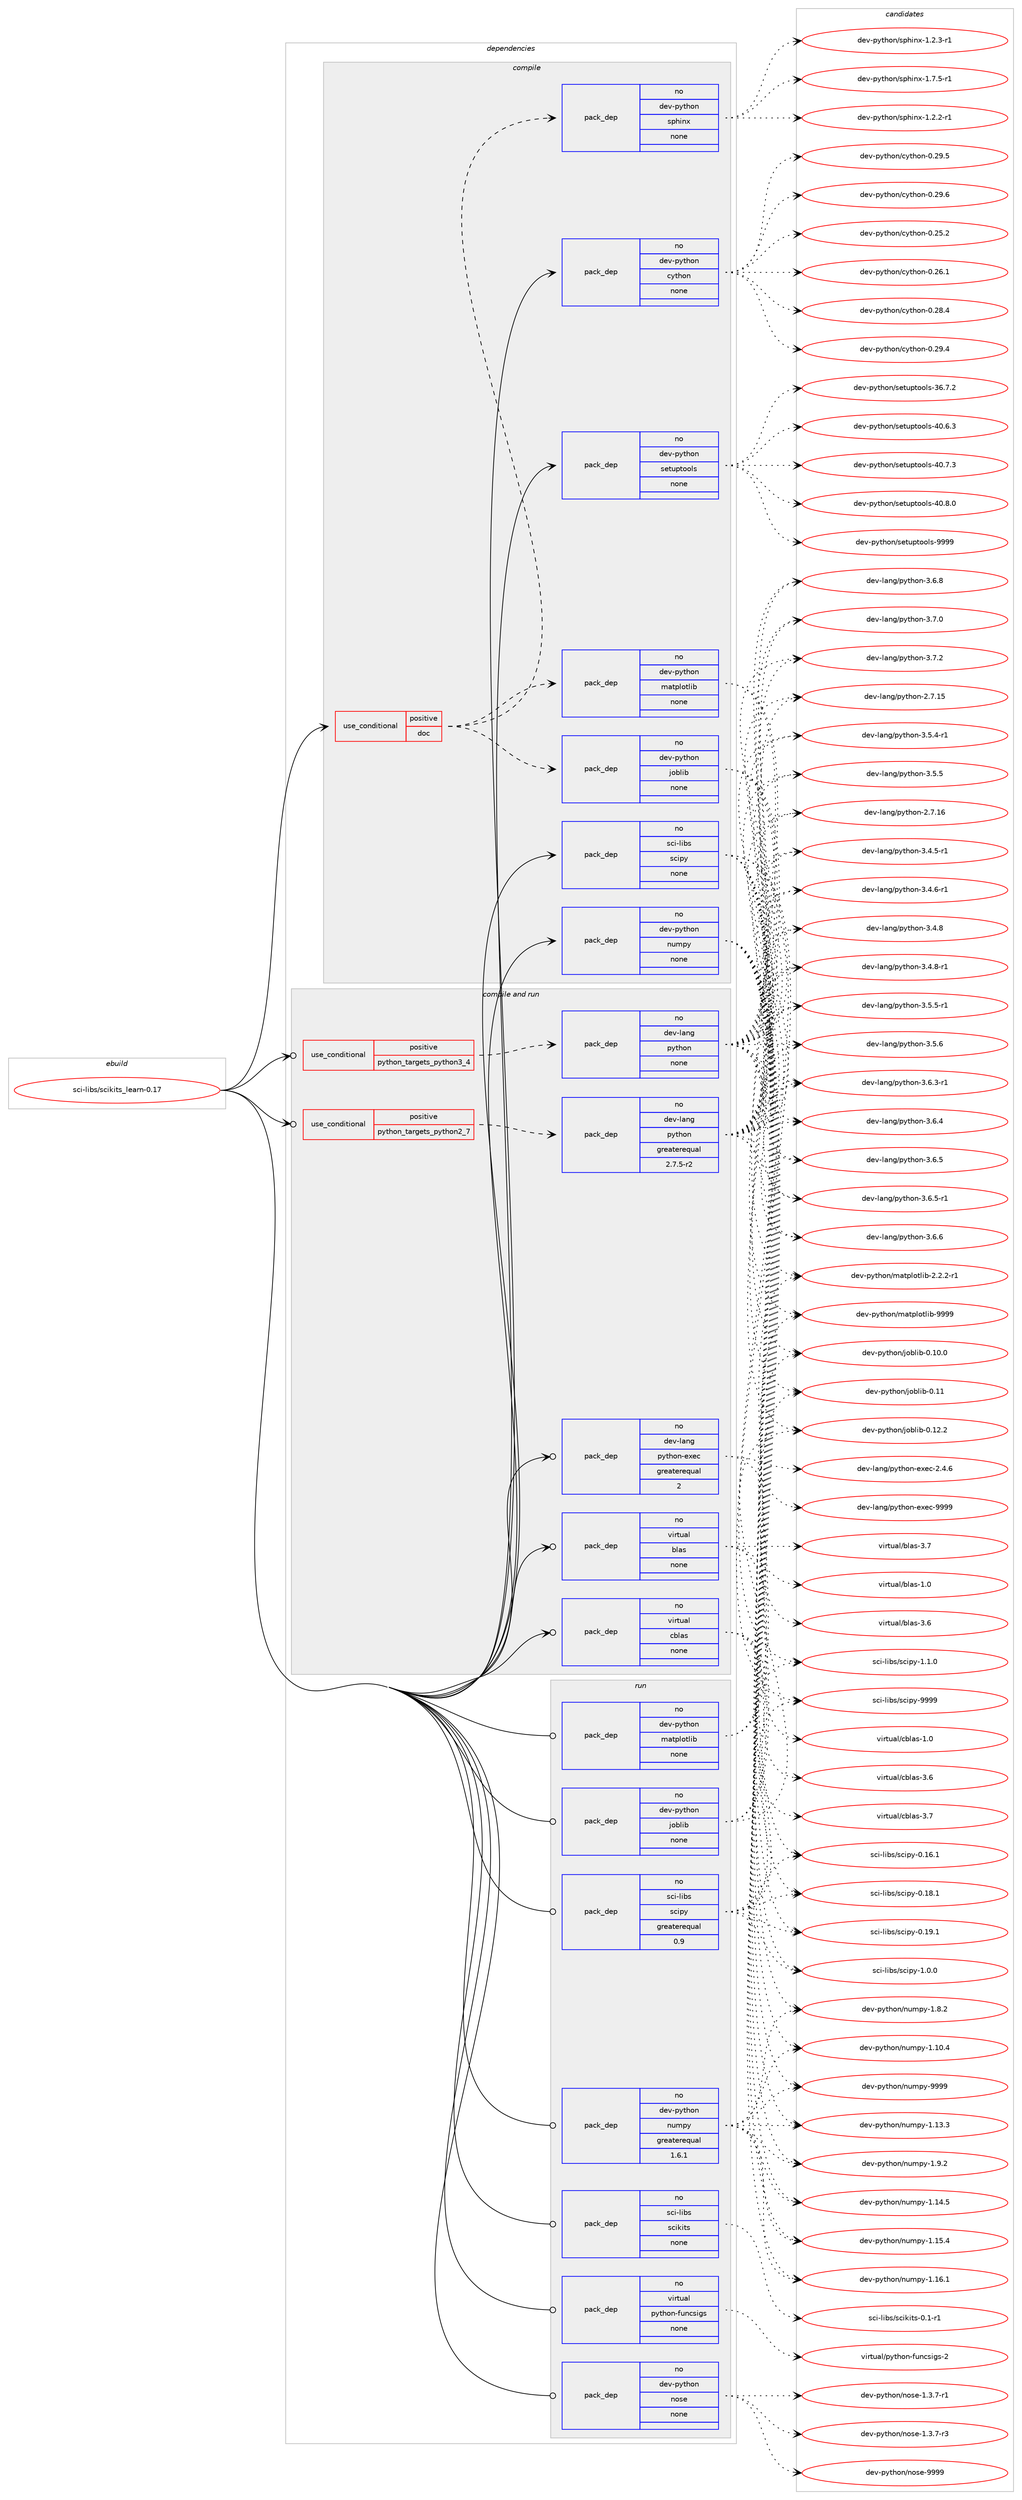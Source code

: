 digraph prolog {

# *************
# Graph options
# *************

newrank=true;
concentrate=true;
compound=true;
graph [rankdir=LR,fontname=Helvetica,fontsize=10,ranksep=1.5];#, ranksep=2.5, nodesep=0.2];
edge  [arrowhead=vee];
node  [fontname=Helvetica,fontsize=10];

# **********
# The ebuild
# **********

subgraph cluster_leftcol {
color=gray;
rank=same;
label=<<i>ebuild</i>>;
id [label="sci-libs/scikits_learn-0.17", color=red, width=4, href="../sci-libs/scikits_learn-0.17.svg"];
}

# ****************
# The dependencies
# ****************

subgraph cluster_midcol {
color=gray;
label=<<i>dependencies</i>>;
subgraph cluster_compile {
fillcolor="#eeeeee";
style=filled;
label=<<i>compile</i>>;
subgraph cond454037 {
dependency1696061 [label=<<TABLE BORDER="0" CELLBORDER="1" CELLSPACING="0" CELLPADDING="4"><TR><TD ROWSPAN="3" CELLPADDING="10">use_conditional</TD></TR><TR><TD>positive</TD></TR><TR><TD>doc</TD></TR></TABLE>>, shape=none, color=red];
subgraph pack1214216 {
dependency1696062 [label=<<TABLE BORDER="0" CELLBORDER="1" CELLSPACING="0" CELLPADDING="4" WIDTH="220"><TR><TD ROWSPAN="6" CELLPADDING="30">pack_dep</TD></TR><TR><TD WIDTH="110">no</TD></TR><TR><TD>dev-python</TD></TR><TR><TD>joblib</TD></TR><TR><TD>none</TD></TR><TR><TD></TD></TR></TABLE>>, shape=none, color=blue];
}
dependency1696061:e -> dependency1696062:w [weight=20,style="dashed",arrowhead="vee"];
subgraph pack1214217 {
dependency1696063 [label=<<TABLE BORDER="0" CELLBORDER="1" CELLSPACING="0" CELLPADDING="4" WIDTH="220"><TR><TD ROWSPAN="6" CELLPADDING="30">pack_dep</TD></TR><TR><TD WIDTH="110">no</TD></TR><TR><TD>dev-python</TD></TR><TR><TD>matplotlib</TD></TR><TR><TD>none</TD></TR><TR><TD></TD></TR></TABLE>>, shape=none, color=blue];
}
dependency1696061:e -> dependency1696063:w [weight=20,style="dashed",arrowhead="vee"];
subgraph pack1214218 {
dependency1696064 [label=<<TABLE BORDER="0" CELLBORDER="1" CELLSPACING="0" CELLPADDING="4" WIDTH="220"><TR><TD ROWSPAN="6" CELLPADDING="30">pack_dep</TD></TR><TR><TD WIDTH="110">no</TD></TR><TR><TD>dev-python</TD></TR><TR><TD>sphinx</TD></TR><TR><TD>none</TD></TR><TR><TD></TD></TR></TABLE>>, shape=none, color=blue];
}
dependency1696061:e -> dependency1696064:w [weight=20,style="dashed",arrowhead="vee"];
}
id:e -> dependency1696061:w [weight=20,style="solid",arrowhead="vee"];
subgraph pack1214219 {
dependency1696065 [label=<<TABLE BORDER="0" CELLBORDER="1" CELLSPACING="0" CELLPADDING="4" WIDTH="220"><TR><TD ROWSPAN="6" CELLPADDING="30">pack_dep</TD></TR><TR><TD WIDTH="110">no</TD></TR><TR><TD>dev-python</TD></TR><TR><TD>cython</TD></TR><TR><TD>none</TD></TR><TR><TD></TD></TR></TABLE>>, shape=none, color=blue];
}
id:e -> dependency1696065:w [weight=20,style="solid",arrowhead="vee"];
subgraph pack1214220 {
dependency1696066 [label=<<TABLE BORDER="0" CELLBORDER="1" CELLSPACING="0" CELLPADDING="4" WIDTH="220"><TR><TD ROWSPAN="6" CELLPADDING="30">pack_dep</TD></TR><TR><TD WIDTH="110">no</TD></TR><TR><TD>dev-python</TD></TR><TR><TD>numpy</TD></TR><TR><TD>none</TD></TR><TR><TD></TD></TR></TABLE>>, shape=none, color=blue];
}
id:e -> dependency1696066:w [weight=20,style="solid",arrowhead="vee"];
subgraph pack1214221 {
dependency1696067 [label=<<TABLE BORDER="0" CELLBORDER="1" CELLSPACING="0" CELLPADDING="4" WIDTH="220"><TR><TD ROWSPAN="6" CELLPADDING="30">pack_dep</TD></TR><TR><TD WIDTH="110">no</TD></TR><TR><TD>dev-python</TD></TR><TR><TD>setuptools</TD></TR><TR><TD>none</TD></TR><TR><TD></TD></TR></TABLE>>, shape=none, color=blue];
}
id:e -> dependency1696067:w [weight=20,style="solid",arrowhead="vee"];
subgraph pack1214222 {
dependency1696068 [label=<<TABLE BORDER="0" CELLBORDER="1" CELLSPACING="0" CELLPADDING="4" WIDTH="220"><TR><TD ROWSPAN="6" CELLPADDING="30">pack_dep</TD></TR><TR><TD WIDTH="110">no</TD></TR><TR><TD>sci-libs</TD></TR><TR><TD>scipy</TD></TR><TR><TD>none</TD></TR><TR><TD></TD></TR></TABLE>>, shape=none, color=blue];
}
id:e -> dependency1696068:w [weight=20,style="solid",arrowhead="vee"];
}
subgraph cluster_compileandrun {
fillcolor="#eeeeee";
style=filled;
label=<<i>compile and run</i>>;
subgraph cond454038 {
dependency1696069 [label=<<TABLE BORDER="0" CELLBORDER="1" CELLSPACING="0" CELLPADDING="4"><TR><TD ROWSPAN="3" CELLPADDING="10">use_conditional</TD></TR><TR><TD>positive</TD></TR><TR><TD>python_targets_python2_7</TD></TR></TABLE>>, shape=none, color=red];
subgraph pack1214223 {
dependency1696070 [label=<<TABLE BORDER="0" CELLBORDER="1" CELLSPACING="0" CELLPADDING="4" WIDTH="220"><TR><TD ROWSPAN="6" CELLPADDING="30">pack_dep</TD></TR><TR><TD WIDTH="110">no</TD></TR><TR><TD>dev-lang</TD></TR><TR><TD>python</TD></TR><TR><TD>greaterequal</TD></TR><TR><TD>2.7.5-r2</TD></TR></TABLE>>, shape=none, color=blue];
}
dependency1696069:e -> dependency1696070:w [weight=20,style="dashed",arrowhead="vee"];
}
id:e -> dependency1696069:w [weight=20,style="solid",arrowhead="odotvee"];
subgraph cond454039 {
dependency1696071 [label=<<TABLE BORDER="0" CELLBORDER="1" CELLSPACING="0" CELLPADDING="4"><TR><TD ROWSPAN="3" CELLPADDING="10">use_conditional</TD></TR><TR><TD>positive</TD></TR><TR><TD>python_targets_python3_4</TD></TR></TABLE>>, shape=none, color=red];
subgraph pack1214224 {
dependency1696072 [label=<<TABLE BORDER="0" CELLBORDER="1" CELLSPACING="0" CELLPADDING="4" WIDTH="220"><TR><TD ROWSPAN="6" CELLPADDING="30">pack_dep</TD></TR><TR><TD WIDTH="110">no</TD></TR><TR><TD>dev-lang</TD></TR><TR><TD>python</TD></TR><TR><TD>none</TD></TR><TR><TD></TD></TR></TABLE>>, shape=none, color=blue];
}
dependency1696071:e -> dependency1696072:w [weight=20,style="dashed",arrowhead="vee"];
}
id:e -> dependency1696071:w [weight=20,style="solid",arrowhead="odotvee"];
subgraph pack1214225 {
dependency1696073 [label=<<TABLE BORDER="0" CELLBORDER="1" CELLSPACING="0" CELLPADDING="4" WIDTH="220"><TR><TD ROWSPAN="6" CELLPADDING="30">pack_dep</TD></TR><TR><TD WIDTH="110">no</TD></TR><TR><TD>dev-lang</TD></TR><TR><TD>python-exec</TD></TR><TR><TD>greaterequal</TD></TR><TR><TD>2</TD></TR></TABLE>>, shape=none, color=blue];
}
id:e -> dependency1696073:w [weight=20,style="solid",arrowhead="odotvee"];
subgraph pack1214226 {
dependency1696074 [label=<<TABLE BORDER="0" CELLBORDER="1" CELLSPACING="0" CELLPADDING="4" WIDTH="220"><TR><TD ROWSPAN="6" CELLPADDING="30">pack_dep</TD></TR><TR><TD WIDTH="110">no</TD></TR><TR><TD>virtual</TD></TR><TR><TD>blas</TD></TR><TR><TD>none</TD></TR><TR><TD></TD></TR></TABLE>>, shape=none, color=blue];
}
id:e -> dependency1696074:w [weight=20,style="solid",arrowhead="odotvee"];
subgraph pack1214227 {
dependency1696075 [label=<<TABLE BORDER="0" CELLBORDER="1" CELLSPACING="0" CELLPADDING="4" WIDTH="220"><TR><TD ROWSPAN="6" CELLPADDING="30">pack_dep</TD></TR><TR><TD WIDTH="110">no</TD></TR><TR><TD>virtual</TD></TR><TR><TD>cblas</TD></TR><TR><TD>none</TD></TR><TR><TD></TD></TR></TABLE>>, shape=none, color=blue];
}
id:e -> dependency1696075:w [weight=20,style="solid",arrowhead="odotvee"];
}
subgraph cluster_run {
fillcolor="#eeeeee";
style=filled;
label=<<i>run</i>>;
subgraph pack1214228 {
dependency1696076 [label=<<TABLE BORDER="0" CELLBORDER="1" CELLSPACING="0" CELLPADDING="4" WIDTH="220"><TR><TD ROWSPAN="6" CELLPADDING="30">pack_dep</TD></TR><TR><TD WIDTH="110">no</TD></TR><TR><TD>dev-python</TD></TR><TR><TD>joblib</TD></TR><TR><TD>none</TD></TR><TR><TD></TD></TR></TABLE>>, shape=none, color=blue];
}
id:e -> dependency1696076:w [weight=20,style="solid",arrowhead="odot"];
subgraph pack1214229 {
dependency1696077 [label=<<TABLE BORDER="0" CELLBORDER="1" CELLSPACING="0" CELLPADDING="4" WIDTH="220"><TR><TD ROWSPAN="6" CELLPADDING="30">pack_dep</TD></TR><TR><TD WIDTH="110">no</TD></TR><TR><TD>dev-python</TD></TR><TR><TD>matplotlib</TD></TR><TR><TD>none</TD></TR><TR><TD></TD></TR></TABLE>>, shape=none, color=blue];
}
id:e -> dependency1696077:w [weight=20,style="solid",arrowhead="odot"];
subgraph pack1214230 {
dependency1696078 [label=<<TABLE BORDER="0" CELLBORDER="1" CELLSPACING="0" CELLPADDING="4" WIDTH="220"><TR><TD ROWSPAN="6" CELLPADDING="30">pack_dep</TD></TR><TR><TD WIDTH="110">no</TD></TR><TR><TD>dev-python</TD></TR><TR><TD>nose</TD></TR><TR><TD>none</TD></TR><TR><TD></TD></TR></TABLE>>, shape=none, color=blue];
}
id:e -> dependency1696078:w [weight=20,style="solid",arrowhead="odot"];
subgraph pack1214231 {
dependency1696079 [label=<<TABLE BORDER="0" CELLBORDER="1" CELLSPACING="0" CELLPADDING="4" WIDTH="220"><TR><TD ROWSPAN="6" CELLPADDING="30">pack_dep</TD></TR><TR><TD WIDTH="110">no</TD></TR><TR><TD>dev-python</TD></TR><TR><TD>numpy</TD></TR><TR><TD>greaterequal</TD></TR><TR><TD>1.6.1</TD></TR></TABLE>>, shape=none, color=blue];
}
id:e -> dependency1696079:w [weight=20,style="solid",arrowhead="odot"];
subgraph pack1214232 {
dependency1696080 [label=<<TABLE BORDER="0" CELLBORDER="1" CELLSPACING="0" CELLPADDING="4" WIDTH="220"><TR><TD ROWSPAN="6" CELLPADDING="30">pack_dep</TD></TR><TR><TD WIDTH="110">no</TD></TR><TR><TD>sci-libs</TD></TR><TR><TD>scikits</TD></TR><TR><TD>none</TD></TR><TR><TD></TD></TR></TABLE>>, shape=none, color=blue];
}
id:e -> dependency1696080:w [weight=20,style="solid",arrowhead="odot"];
subgraph pack1214233 {
dependency1696081 [label=<<TABLE BORDER="0" CELLBORDER="1" CELLSPACING="0" CELLPADDING="4" WIDTH="220"><TR><TD ROWSPAN="6" CELLPADDING="30">pack_dep</TD></TR><TR><TD WIDTH="110">no</TD></TR><TR><TD>sci-libs</TD></TR><TR><TD>scipy</TD></TR><TR><TD>greaterequal</TD></TR><TR><TD>0.9</TD></TR></TABLE>>, shape=none, color=blue];
}
id:e -> dependency1696081:w [weight=20,style="solid",arrowhead="odot"];
subgraph pack1214234 {
dependency1696082 [label=<<TABLE BORDER="0" CELLBORDER="1" CELLSPACING="0" CELLPADDING="4" WIDTH="220"><TR><TD ROWSPAN="6" CELLPADDING="30">pack_dep</TD></TR><TR><TD WIDTH="110">no</TD></TR><TR><TD>virtual</TD></TR><TR><TD>python-funcsigs</TD></TR><TR><TD>none</TD></TR><TR><TD></TD></TR></TABLE>>, shape=none, color=blue];
}
id:e -> dependency1696082:w [weight=20,style="solid",arrowhead="odot"];
}
}

# **************
# The candidates
# **************

subgraph cluster_choices {
rank=same;
color=gray;
label=<<i>candidates</i>>;

subgraph choice1214216 {
color=black;
nodesep=1;
choice1001011184511212111610411111047106111981081059845484649484648 [label="dev-python/joblib-0.10.0", color=red, width=4,href="../dev-python/joblib-0.10.0.svg"];
choice100101118451121211161041111104710611198108105984548464949 [label="dev-python/joblib-0.11", color=red, width=4,href="../dev-python/joblib-0.11.svg"];
choice1001011184511212111610411111047106111981081059845484649504650 [label="dev-python/joblib-0.12.2", color=red, width=4,href="../dev-python/joblib-0.12.2.svg"];
dependency1696062:e -> choice1001011184511212111610411111047106111981081059845484649484648:w [style=dotted,weight="100"];
dependency1696062:e -> choice100101118451121211161041111104710611198108105984548464949:w [style=dotted,weight="100"];
dependency1696062:e -> choice1001011184511212111610411111047106111981081059845484649504650:w [style=dotted,weight="100"];
}
subgraph choice1214217 {
color=black;
nodesep=1;
choice100101118451121211161041111104710997116112108111116108105984550465046504511449 [label="dev-python/matplotlib-2.2.2-r1", color=red, width=4,href="../dev-python/matplotlib-2.2.2-r1.svg"];
choice100101118451121211161041111104710997116112108111116108105984557575757 [label="dev-python/matplotlib-9999", color=red, width=4,href="../dev-python/matplotlib-9999.svg"];
dependency1696063:e -> choice100101118451121211161041111104710997116112108111116108105984550465046504511449:w [style=dotted,weight="100"];
dependency1696063:e -> choice100101118451121211161041111104710997116112108111116108105984557575757:w [style=dotted,weight="100"];
}
subgraph choice1214218 {
color=black;
nodesep=1;
choice10010111845112121116104111110471151121041051101204549465046504511449 [label="dev-python/sphinx-1.2.2-r1", color=red, width=4,href="../dev-python/sphinx-1.2.2-r1.svg"];
choice10010111845112121116104111110471151121041051101204549465046514511449 [label="dev-python/sphinx-1.2.3-r1", color=red, width=4,href="../dev-python/sphinx-1.2.3-r1.svg"];
choice10010111845112121116104111110471151121041051101204549465546534511449 [label="dev-python/sphinx-1.7.5-r1", color=red, width=4,href="../dev-python/sphinx-1.7.5-r1.svg"];
dependency1696064:e -> choice10010111845112121116104111110471151121041051101204549465046504511449:w [style=dotted,weight="100"];
dependency1696064:e -> choice10010111845112121116104111110471151121041051101204549465046514511449:w [style=dotted,weight="100"];
dependency1696064:e -> choice10010111845112121116104111110471151121041051101204549465546534511449:w [style=dotted,weight="100"];
}
subgraph choice1214219 {
color=black;
nodesep=1;
choice10010111845112121116104111110479912111610411111045484650534650 [label="dev-python/cython-0.25.2", color=red, width=4,href="../dev-python/cython-0.25.2.svg"];
choice10010111845112121116104111110479912111610411111045484650544649 [label="dev-python/cython-0.26.1", color=red, width=4,href="../dev-python/cython-0.26.1.svg"];
choice10010111845112121116104111110479912111610411111045484650564652 [label="dev-python/cython-0.28.4", color=red, width=4,href="../dev-python/cython-0.28.4.svg"];
choice10010111845112121116104111110479912111610411111045484650574652 [label="dev-python/cython-0.29.4", color=red, width=4,href="../dev-python/cython-0.29.4.svg"];
choice10010111845112121116104111110479912111610411111045484650574653 [label="dev-python/cython-0.29.5", color=red, width=4,href="../dev-python/cython-0.29.5.svg"];
choice10010111845112121116104111110479912111610411111045484650574654 [label="dev-python/cython-0.29.6", color=red, width=4,href="../dev-python/cython-0.29.6.svg"];
dependency1696065:e -> choice10010111845112121116104111110479912111610411111045484650534650:w [style=dotted,weight="100"];
dependency1696065:e -> choice10010111845112121116104111110479912111610411111045484650544649:w [style=dotted,weight="100"];
dependency1696065:e -> choice10010111845112121116104111110479912111610411111045484650564652:w [style=dotted,weight="100"];
dependency1696065:e -> choice10010111845112121116104111110479912111610411111045484650574652:w [style=dotted,weight="100"];
dependency1696065:e -> choice10010111845112121116104111110479912111610411111045484650574653:w [style=dotted,weight="100"];
dependency1696065:e -> choice10010111845112121116104111110479912111610411111045484650574654:w [style=dotted,weight="100"];
}
subgraph choice1214220 {
color=black;
nodesep=1;
choice100101118451121211161041111104711011710911212145494649484652 [label="dev-python/numpy-1.10.4", color=red, width=4,href="../dev-python/numpy-1.10.4.svg"];
choice100101118451121211161041111104711011710911212145494649514651 [label="dev-python/numpy-1.13.3", color=red, width=4,href="../dev-python/numpy-1.13.3.svg"];
choice100101118451121211161041111104711011710911212145494649524653 [label="dev-python/numpy-1.14.5", color=red, width=4,href="../dev-python/numpy-1.14.5.svg"];
choice100101118451121211161041111104711011710911212145494649534652 [label="dev-python/numpy-1.15.4", color=red, width=4,href="../dev-python/numpy-1.15.4.svg"];
choice100101118451121211161041111104711011710911212145494649544649 [label="dev-python/numpy-1.16.1", color=red, width=4,href="../dev-python/numpy-1.16.1.svg"];
choice1001011184511212111610411111047110117109112121454946564650 [label="dev-python/numpy-1.8.2", color=red, width=4,href="../dev-python/numpy-1.8.2.svg"];
choice1001011184511212111610411111047110117109112121454946574650 [label="dev-python/numpy-1.9.2", color=red, width=4,href="../dev-python/numpy-1.9.2.svg"];
choice10010111845112121116104111110471101171091121214557575757 [label="dev-python/numpy-9999", color=red, width=4,href="../dev-python/numpy-9999.svg"];
dependency1696066:e -> choice100101118451121211161041111104711011710911212145494649484652:w [style=dotted,weight="100"];
dependency1696066:e -> choice100101118451121211161041111104711011710911212145494649514651:w [style=dotted,weight="100"];
dependency1696066:e -> choice100101118451121211161041111104711011710911212145494649524653:w [style=dotted,weight="100"];
dependency1696066:e -> choice100101118451121211161041111104711011710911212145494649534652:w [style=dotted,weight="100"];
dependency1696066:e -> choice100101118451121211161041111104711011710911212145494649544649:w [style=dotted,weight="100"];
dependency1696066:e -> choice1001011184511212111610411111047110117109112121454946564650:w [style=dotted,weight="100"];
dependency1696066:e -> choice1001011184511212111610411111047110117109112121454946574650:w [style=dotted,weight="100"];
dependency1696066:e -> choice10010111845112121116104111110471101171091121214557575757:w [style=dotted,weight="100"];
}
subgraph choice1214221 {
color=black;
nodesep=1;
choice100101118451121211161041111104711510111611711211611111110811545515446554650 [label="dev-python/setuptools-36.7.2", color=red, width=4,href="../dev-python/setuptools-36.7.2.svg"];
choice100101118451121211161041111104711510111611711211611111110811545524846544651 [label="dev-python/setuptools-40.6.3", color=red, width=4,href="../dev-python/setuptools-40.6.3.svg"];
choice100101118451121211161041111104711510111611711211611111110811545524846554651 [label="dev-python/setuptools-40.7.3", color=red, width=4,href="../dev-python/setuptools-40.7.3.svg"];
choice100101118451121211161041111104711510111611711211611111110811545524846564648 [label="dev-python/setuptools-40.8.0", color=red, width=4,href="../dev-python/setuptools-40.8.0.svg"];
choice10010111845112121116104111110471151011161171121161111111081154557575757 [label="dev-python/setuptools-9999", color=red, width=4,href="../dev-python/setuptools-9999.svg"];
dependency1696067:e -> choice100101118451121211161041111104711510111611711211611111110811545515446554650:w [style=dotted,weight="100"];
dependency1696067:e -> choice100101118451121211161041111104711510111611711211611111110811545524846544651:w [style=dotted,weight="100"];
dependency1696067:e -> choice100101118451121211161041111104711510111611711211611111110811545524846554651:w [style=dotted,weight="100"];
dependency1696067:e -> choice100101118451121211161041111104711510111611711211611111110811545524846564648:w [style=dotted,weight="100"];
dependency1696067:e -> choice10010111845112121116104111110471151011161171121161111111081154557575757:w [style=dotted,weight="100"];
}
subgraph choice1214222 {
color=black;
nodesep=1;
choice115991054510810598115471159910511212145484649544649 [label="sci-libs/scipy-0.16.1", color=red, width=4,href="../sci-libs/scipy-0.16.1.svg"];
choice115991054510810598115471159910511212145484649564649 [label="sci-libs/scipy-0.18.1", color=red, width=4,href="../sci-libs/scipy-0.18.1.svg"];
choice115991054510810598115471159910511212145484649574649 [label="sci-libs/scipy-0.19.1", color=red, width=4,href="../sci-libs/scipy-0.19.1.svg"];
choice1159910545108105981154711599105112121454946484648 [label="sci-libs/scipy-1.0.0", color=red, width=4,href="../sci-libs/scipy-1.0.0.svg"];
choice1159910545108105981154711599105112121454946494648 [label="sci-libs/scipy-1.1.0", color=red, width=4,href="../sci-libs/scipy-1.1.0.svg"];
choice11599105451081059811547115991051121214557575757 [label="sci-libs/scipy-9999", color=red, width=4,href="../sci-libs/scipy-9999.svg"];
dependency1696068:e -> choice115991054510810598115471159910511212145484649544649:w [style=dotted,weight="100"];
dependency1696068:e -> choice115991054510810598115471159910511212145484649564649:w [style=dotted,weight="100"];
dependency1696068:e -> choice115991054510810598115471159910511212145484649574649:w [style=dotted,weight="100"];
dependency1696068:e -> choice1159910545108105981154711599105112121454946484648:w [style=dotted,weight="100"];
dependency1696068:e -> choice1159910545108105981154711599105112121454946494648:w [style=dotted,weight="100"];
dependency1696068:e -> choice11599105451081059811547115991051121214557575757:w [style=dotted,weight="100"];
}
subgraph choice1214223 {
color=black;
nodesep=1;
choice10010111845108971101034711212111610411111045504655464953 [label="dev-lang/python-2.7.15", color=red, width=4,href="../dev-lang/python-2.7.15.svg"];
choice10010111845108971101034711212111610411111045504655464954 [label="dev-lang/python-2.7.16", color=red, width=4,href="../dev-lang/python-2.7.16.svg"];
choice1001011184510897110103471121211161041111104551465246534511449 [label="dev-lang/python-3.4.5-r1", color=red, width=4,href="../dev-lang/python-3.4.5-r1.svg"];
choice1001011184510897110103471121211161041111104551465246544511449 [label="dev-lang/python-3.4.6-r1", color=red, width=4,href="../dev-lang/python-3.4.6-r1.svg"];
choice100101118451089711010347112121116104111110455146524656 [label="dev-lang/python-3.4.8", color=red, width=4,href="../dev-lang/python-3.4.8.svg"];
choice1001011184510897110103471121211161041111104551465246564511449 [label="dev-lang/python-3.4.8-r1", color=red, width=4,href="../dev-lang/python-3.4.8-r1.svg"];
choice1001011184510897110103471121211161041111104551465346524511449 [label="dev-lang/python-3.5.4-r1", color=red, width=4,href="../dev-lang/python-3.5.4-r1.svg"];
choice100101118451089711010347112121116104111110455146534653 [label="dev-lang/python-3.5.5", color=red, width=4,href="../dev-lang/python-3.5.5.svg"];
choice1001011184510897110103471121211161041111104551465346534511449 [label="dev-lang/python-3.5.5-r1", color=red, width=4,href="../dev-lang/python-3.5.5-r1.svg"];
choice100101118451089711010347112121116104111110455146534654 [label="dev-lang/python-3.5.6", color=red, width=4,href="../dev-lang/python-3.5.6.svg"];
choice1001011184510897110103471121211161041111104551465446514511449 [label="dev-lang/python-3.6.3-r1", color=red, width=4,href="../dev-lang/python-3.6.3-r1.svg"];
choice100101118451089711010347112121116104111110455146544652 [label="dev-lang/python-3.6.4", color=red, width=4,href="../dev-lang/python-3.6.4.svg"];
choice100101118451089711010347112121116104111110455146544653 [label="dev-lang/python-3.6.5", color=red, width=4,href="../dev-lang/python-3.6.5.svg"];
choice1001011184510897110103471121211161041111104551465446534511449 [label="dev-lang/python-3.6.5-r1", color=red, width=4,href="../dev-lang/python-3.6.5-r1.svg"];
choice100101118451089711010347112121116104111110455146544654 [label="dev-lang/python-3.6.6", color=red, width=4,href="../dev-lang/python-3.6.6.svg"];
choice100101118451089711010347112121116104111110455146544656 [label="dev-lang/python-3.6.8", color=red, width=4,href="../dev-lang/python-3.6.8.svg"];
choice100101118451089711010347112121116104111110455146554648 [label="dev-lang/python-3.7.0", color=red, width=4,href="../dev-lang/python-3.7.0.svg"];
choice100101118451089711010347112121116104111110455146554650 [label="dev-lang/python-3.7.2", color=red, width=4,href="../dev-lang/python-3.7.2.svg"];
dependency1696070:e -> choice10010111845108971101034711212111610411111045504655464953:w [style=dotted,weight="100"];
dependency1696070:e -> choice10010111845108971101034711212111610411111045504655464954:w [style=dotted,weight="100"];
dependency1696070:e -> choice1001011184510897110103471121211161041111104551465246534511449:w [style=dotted,weight="100"];
dependency1696070:e -> choice1001011184510897110103471121211161041111104551465246544511449:w [style=dotted,weight="100"];
dependency1696070:e -> choice100101118451089711010347112121116104111110455146524656:w [style=dotted,weight="100"];
dependency1696070:e -> choice1001011184510897110103471121211161041111104551465246564511449:w [style=dotted,weight="100"];
dependency1696070:e -> choice1001011184510897110103471121211161041111104551465346524511449:w [style=dotted,weight="100"];
dependency1696070:e -> choice100101118451089711010347112121116104111110455146534653:w [style=dotted,weight="100"];
dependency1696070:e -> choice1001011184510897110103471121211161041111104551465346534511449:w [style=dotted,weight="100"];
dependency1696070:e -> choice100101118451089711010347112121116104111110455146534654:w [style=dotted,weight="100"];
dependency1696070:e -> choice1001011184510897110103471121211161041111104551465446514511449:w [style=dotted,weight="100"];
dependency1696070:e -> choice100101118451089711010347112121116104111110455146544652:w [style=dotted,weight="100"];
dependency1696070:e -> choice100101118451089711010347112121116104111110455146544653:w [style=dotted,weight="100"];
dependency1696070:e -> choice1001011184510897110103471121211161041111104551465446534511449:w [style=dotted,weight="100"];
dependency1696070:e -> choice100101118451089711010347112121116104111110455146544654:w [style=dotted,weight="100"];
dependency1696070:e -> choice100101118451089711010347112121116104111110455146544656:w [style=dotted,weight="100"];
dependency1696070:e -> choice100101118451089711010347112121116104111110455146554648:w [style=dotted,weight="100"];
dependency1696070:e -> choice100101118451089711010347112121116104111110455146554650:w [style=dotted,weight="100"];
}
subgraph choice1214224 {
color=black;
nodesep=1;
choice10010111845108971101034711212111610411111045504655464953 [label="dev-lang/python-2.7.15", color=red, width=4,href="../dev-lang/python-2.7.15.svg"];
choice10010111845108971101034711212111610411111045504655464954 [label="dev-lang/python-2.7.16", color=red, width=4,href="../dev-lang/python-2.7.16.svg"];
choice1001011184510897110103471121211161041111104551465246534511449 [label="dev-lang/python-3.4.5-r1", color=red, width=4,href="../dev-lang/python-3.4.5-r1.svg"];
choice1001011184510897110103471121211161041111104551465246544511449 [label="dev-lang/python-3.4.6-r1", color=red, width=4,href="../dev-lang/python-3.4.6-r1.svg"];
choice100101118451089711010347112121116104111110455146524656 [label="dev-lang/python-3.4.8", color=red, width=4,href="../dev-lang/python-3.4.8.svg"];
choice1001011184510897110103471121211161041111104551465246564511449 [label="dev-lang/python-3.4.8-r1", color=red, width=4,href="../dev-lang/python-3.4.8-r1.svg"];
choice1001011184510897110103471121211161041111104551465346524511449 [label="dev-lang/python-3.5.4-r1", color=red, width=4,href="../dev-lang/python-3.5.4-r1.svg"];
choice100101118451089711010347112121116104111110455146534653 [label="dev-lang/python-3.5.5", color=red, width=4,href="../dev-lang/python-3.5.5.svg"];
choice1001011184510897110103471121211161041111104551465346534511449 [label="dev-lang/python-3.5.5-r1", color=red, width=4,href="../dev-lang/python-3.5.5-r1.svg"];
choice100101118451089711010347112121116104111110455146534654 [label="dev-lang/python-3.5.6", color=red, width=4,href="../dev-lang/python-3.5.6.svg"];
choice1001011184510897110103471121211161041111104551465446514511449 [label="dev-lang/python-3.6.3-r1", color=red, width=4,href="../dev-lang/python-3.6.3-r1.svg"];
choice100101118451089711010347112121116104111110455146544652 [label="dev-lang/python-3.6.4", color=red, width=4,href="../dev-lang/python-3.6.4.svg"];
choice100101118451089711010347112121116104111110455146544653 [label="dev-lang/python-3.6.5", color=red, width=4,href="../dev-lang/python-3.6.5.svg"];
choice1001011184510897110103471121211161041111104551465446534511449 [label="dev-lang/python-3.6.5-r1", color=red, width=4,href="../dev-lang/python-3.6.5-r1.svg"];
choice100101118451089711010347112121116104111110455146544654 [label="dev-lang/python-3.6.6", color=red, width=4,href="../dev-lang/python-3.6.6.svg"];
choice100101118451089711010347112121116104111110455146544656 [label="dev-lang/python-3.6.8", color=red, width=4,href="../dev-lang/python-3.6.8.svg"];
choice100101118451089711010347112121116104111110455146554648 [label="dev-lang/python-3.7.0", color=red, width=4,href="../dev-lang/python-3.7.0.svg"];
choice100101118451089711010347112121116104111110455146554650 [label="dev-lang/python-3.7.2", color=red, width=4,href="../dev-lang/python-3.7.2.svg"];
dependency1696072:e -> choice10010111845108971101034711212111610411111045504655464953:w [style=dotted,weight="100"];
dependency1696072:e -> choice10010111845108971101034711212111610411111045504655464954:w [style=dotted,weight="100"];
dependency1696072:e -> choice1001011184510897110103471121211161041111104551465246534511449:w [style=dotted,weight="100"];
dependency1696072:e -> choice1001011184510897110103471121211161041111104551465246544511449:w [style=dotted,weight="100"];
dependency1696072:e -> choice100101118451089711010347112121116104111110455146524656:w [style=dotted,weight="100"];
dependency1696072:e -> choice1001011184510897110103471121211161041111104551465246564511449:w [style=dotted,weight="100"];
dependency1696072:e -> choice1001011184510897110103471121211161041111104551465346524511449:w [style=dotted,weight="100"];
dependency1696072:e -> choice100101118451089711010347112121116104111110455146534653:w [style=dotted,weight="100"];
dependency1696072:e -> choice1001011184510897110103471121211161041111104551465346534511449:w [style=dotted,weight="100"];
dependency1696072:e -> choice100101118451089711010347112121116104111110455146534654:w [style=dotted,weight="100"];
dependency1696072:e -> choice1001011184510897110103471121211161041111104551465446514511449:w [style=dotted,weight="100"];
dependency1696072:e -> choice100101118451089711010347112121116104111110455146544652:w [style=dotted,weight="100"];
dependency1696072:e -> choice100101118451089711010347112121116104111110455146544653:w [style=dotted,weight="100"];
dependency1696072:e -> choice1001011184510897110103471121211161041111104551465446534511449:w [style=dotted,weight="100"];
dependency1696072:e -> choice100101118451089711010347112121116104111110455146544654:w [style=dotted,weight="100"];
dependency1696072:e -> choice100101118451089711010347112121116104111110455146544656:w [style=dotted,weight="100"];
dependency1696072:e -> choice100101118451089711010347112121116104111110455146554648:w [style=dotted,weight="100"];
dependency1696072:e -> choice100101118451089711010347112121116104111110455146554650:w [style=dotted,weight="100"];
}
subgraph choice1214225 {
color=black;
nodesep=1;
choice1001011184510897110103471121211161041111104510112010199455046524654 [label="dev-lang/python-exec-2.4.6", color=red, width=4,href="../dev-lang/python-exec-2.4.6.svg"];
choice10010111845108971101034711212111610411111045101120101994557575757 [label="dev-lang/python-exec-9999", color=red, width=4,href="../dev-lang/python-exec-9999.svg"];
dependency1696073:e -> choice1001011184510897110103471121211161041111104510112010199455046524654:w [style=dotted,weight="100"];
dependency1696073:e -> choice10010111845108971101034711212111610411111045101120101994557575757:w [style=dotted,weight="100"];
}
subgraph choice1214226 {
color=black;
nodesep=1;
choice1181051141161179710847981089711545494648 [label="virtual/blas-1.0", color=red, width=4,href="../virtual/blas-1.0.svg"];
choice1181051141161179710847981089711545514654 [label="virtual/blas-3.6", color=red, width=4,href="../virtual/blas-3.6.svg"];
choice1181051141161179710847981089711545514655 [label="virtual/blas-3.7", color=red, width=4,href="../virtual/blas-3.7.svg"];
dependency1696074:e -> choice1181051141161179710847981089711545494648:w [style=dotted,weight="100"];
dependency1696074:e -> choice1181051141161179710847981089711545514654:w [style=dotted,weight="100"];
dependency1696074:e -> choice1181051141161179710847981089711545514655:w [style=dotted,weight="100"];
}
subgraph choice1214227 {
color=black;
nodesep=1;
choice118105114116117971084799981089711545494648 [label="virtual/cblas-1.0", color=red, width=4,href="../virtual/cblas-1.0.svg"];
choice118105114116117971084799981089711545514654 [label="virtual/cblas-3.6", color=red, width=4,href="../virtual/cblas-3.6.svg"];
choice118105114116117971084799981089711545514655 [label="virtual/cblas-3.7", color=red, width=4,href="../virtual/cblas-3.7.svg"];
dependency1696075:e -> choice118105114116117971084799981089711545494648:w [style=dotted,weight="100"];
dependency1696075:e -> choice118105114116117971084799981089711545514654:w [style=dotted,weight="100"];
dependency1696075:e -> choice118105114116117971084799981089711545514655:w [style=dotted,weight="100"];
}
subgraph choice1214228 {
color=black;
nodesep=1;
choice1001011184511212111610411111047106111981081059845484649484648 [label="dev-python/joblib-0.10.0", color=red, width=4,href="../dev-python/joblib-0.10.0.svg"];
choice100101118451121211161041111104710611198108105984548464949 [label="dev-python/joblib-0.11", color=red, width=4,href="../dev-python/joblib-0.11.svg"];
choice1001011184511212111610411111047106111981081059845484649504650 [label="dev-python/joblib-0.12.2", color=red, width=4,href="../dev-python/joblib-0.12.2.svg"];
dependency1696076:e -> choice1001011184511212111610411111047106111981081059845484649484648:w [style=dotted,weight="100"];
dependency1696076:e -> choice100101118451121211161041111104710611198108105984548464949:w [style=dotted,weight="100"];
dependency1696076:e -> choice1001011184511212111610411111047106111981081059845484649504650:w [style=dotted,weight="100"];
}
subgraph choice1214229 {
color=black;
nodesep=1;
choice100101118451121211161041111104710997116112108111116108105984550465046504511449 [label="dev-python/matplotlib-2.2.2-r1", color=red, width=4,href="../dev-python/matplotlib-2.2.2-r1.svg"];
choice100101118451121211161041111104710997116112108111116108105984557575757 [label="dev-python/matplotlib-9999", color=red, width=4,href="../dev-python/matplotlib-9999.svg"];
dependency1696077:e -> choice100101118451121211161041111104710997116112108111116108105984550465046504511449:w [style=dotted,weight="100"];
dependency1696077:e -> choice100101118451121211161041111104710997116112108111116108105984557575757:w [style=dotted,weight="100"];
}
subgraph choice1214230 {
color=black;
nodesep=1;
choice10010111845112121116104111110471101111151014549465146554511449 [label="dev-python/nose-1.3.7-r1", color=red, width=4,href="../dev-python/nose-1.3.7-r1.svg"];
choice10010111845112121116104111110471101111151014549465146554511451 [label="dev-python/nose-1.3.7-r3", color=red, width=4,href="../dev-python/nose-1.3.7-r3.svg"];
choice10010111845112121116104111110471101111151014557575757 [label="dev-python/nose-9999", color=red, width=4,href="../dev-python/nose-9999.svg"];
dependency1696078:e -> choice10010111845112121116104111110471101111151014549465146554511449:w [style=dotted,weight="100"];
dependency1696078:e -> choice10010111845112121116104111110471101111151014549465146554511451:w [style=dotted,weight="100"];
dependency1696078:e -> choice10010111845112121116104111110471101111151014557575757:w [style=dotted,weight="100"];
}
subgraph choice1214231 {
color=black;
nodesep=1;
choice100101118451121211161041111104711011710911212145494649484652 [label="dev-python/numpy-1.10.4", color=red, width=4,href="../dev-python/numpy-1.10.4.svg"];
choice100101118451121211161041111104711011710911212145494649514651 [label="dev-python/numpy-1.13.3", color=red, width=4,href="../dev-python/numpy-1.13.3.svg"];
choice100101118451121211161041111104711011710911212145494649524653 [label="dev-python/numpy-1.14.5", color=red, width=4,href="../dev-python/numpy-1.14.5.svg"];
choice100101118451121211161041111104711011710911212145494649534652 [label="dev-python/numpy-1.15.4", color=red, width=4,href="../dev-python/numpy-1.15.4.svg"];
choice100101118451121211161041111104711011710911212145494649544649 [label="dev-python/numpy-1.16.1", color=red, width=4,href="../dev-python/numpy-1.16.1.svg"];
choice1001011184511212111610411111047110117109112121454946564650 [label="dev-python/numpy-1.8.2", color=red, width=4,href="../dev-python/numpy-1.8.2.svg"];
choice1001011184511212111610411111047110117109112121454946574650 [label="dev-python/numpy-1.9.2", color=red, width=4,href="../dev-python/numpy-1.9.2.svg"];
choice10010111845112121116104111110471101171091121214557575757 [label="dev-python/numpy-9999", color=red, width=4,href="../dev-python/numpy-9999.svg"];
dependency1696079:e -> choice100101118451121211161041111104711011710911212145494649484652:w [style=dotted,weight="100"];
dependency1696079:e -> choice100101118451121211161041111104711011710911212145494649514651:w [style=dotted,weight="100"];
dependency1696079:e -> choice100101118451121211161041111104711011710911212145494649524653:w [style=dotted,weight="100"];
dependency1696079:e -> choice100101118451121211161041111104711011710911212145494649534652:w [style=dotted,weight="100"];
dependency1696079:e -> choice100101118451121211161041111104711011710911212145494649544649:w [style=dotted,weight="100"];
dependency1696079:e -> choice1001011184511212111610411111047110117109112121454946564650:w [style=dotted,weight="100"];
dependency1696079:e -> choice1001011184511212111610411111047110117109112121454946574650:w [style=dotted,weight="100"];
dependency1696079:e -> choice10010111845112121116104111110471101171091121214557575757:w [style=dotted,weight="100"];
}
subgraph choice1214232 {
color=black;
nodesep=1;
choice1159910545108105981154711599105107105116115454846494511449 [label="sci-libs/scikits-0.1-r1", color=red, width=4,href="../sci-libs/scikits-0.1-r1.svg"];
dependency1696080:e -> choice1159910545108105981154711599105107105116115454846494511449:w [style=dotted,weight="100"];
}
subgraph choice1214233 {
color=black;
nodesep=1;
choice115991054510810598115471159910511212145484649544649 [label="sci-libs/scipy-0.16.1", color=red, width=4,href="../sci-libs/scipy-0.16.1.svg"];
choice115991054510810598115471159910511212145484649564649 [label="sci-libs/scipy-0.18.1", color=red, width=4,href="../sci-libs/scipy-0.18.1.svg"];
choice115991054510810598115471159910511212145484649574649 [label="sci-libs/scipy-0.19.1", color=red, width=4,href="../sci-libs/scipy-0.19.1.svg"];
choice1159910545108105981154711599105112121454946484648 [label="sci-libs/scipy-1.0.0", color=red, width=4,href="../sci-libs/scipy-1.0.0.svg"];
choice1159910545108105981154711599105112121454946494648 [label="sci-libs/scipy-1.1.0", color=red, width=4,href="../sci-libs/scipy-1.1.0.svg"];
choice11599105451081059811547115991051121214557575757 [label="sci-libs/scipy-9999", color=red, width=4,href="../sci-libs/scipy-9999.svg"];
dependency1696081:e -> choice115991054510810598115471159910511212145484649544649:w [style=dotted,weight="100"];
dependency1696081:e -> choice115991054510810598115471159910511212145484649564649:w [style=dotted,weight="100"];
dependency1696081:e -> choice115991054510810598115471159910511212145484649574649:w [style=dotted,weight="100"];
dependency1696081:e -> choice1159910545108105981154711599105112121454946484648:w [style=dotted,weight="100"];
dependency1696081:e -> choice1159910545108105981154711599105112121454946494648:w [style=dotted,weight="100"];
dependency1696081:e -> choice11599105451081059811547115991051121214557575757:w [style=dotted,weight="100"];
}
subgraph choice1214234 {
color=black;
nodesep=1;
choice118105114116117971084711212111610411111045102117110991151051031154550 [label="virtual/python-funcsigs-2", color=red, width=4,href="../virtual/python-funcsigs-2.svg"];
dependency1696082:e -> choice118105114116117971084711212111610411111045102117110991151051031154550:w [style=dotted,weight="100"];
}
}

}
